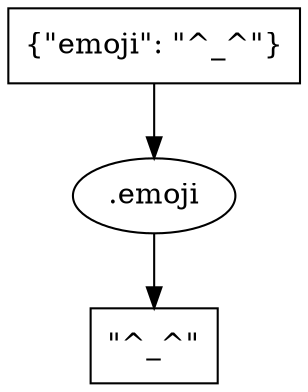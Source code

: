 digraph G {
    v1 [label = "{\"emoji\": \"^_^\"}", shape = "rect"];
    v2 [label = "\"^_^\"", shape = "rect"];
    filter [label = ".emoji"];

    v1 -> filter -> v2;
}
